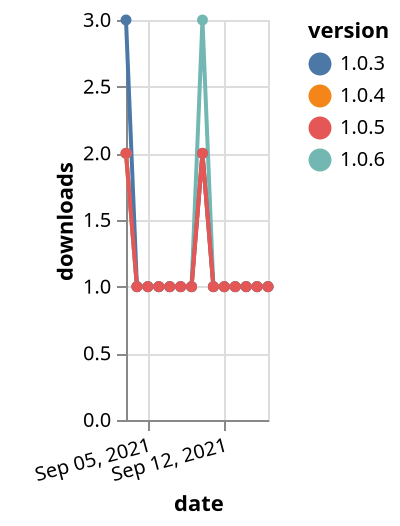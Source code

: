 {"$schema": "https://vega.github.io/schema/vega-lite/v5.json", "description": "A simple bar chart with embedded data.", "data": {"values": [{"date": "2021-09-03", "total": 117, "delta": 2, "version": "1.0.4"}, {"date": "2021-09-04", "total": 118, "delta": 1, "version": "1.0.4"}, {"date": "2021-09-05", "total": 119, "delta": 1, "version": "1.0.4"}, {"date": "2021-09-06", "total": 120, "delta": 1, "version": "1.0.4"}, {"date": "2021-09-07", "total": 121, "delta": 1, "version": "1.0.4"}, {"date": "2021-09-08", "total": 122, "delta": 1, "version": "1.0.4"}, {"date": "2021-09-09", "total": 123, "delta": 1, "version": "1.0.4"}, {"date": "2021-09-10", "total": 125, "delta": 2, "version": "1.0.4"}, {"date": "2021-09-11", "total": 126, "delta": 1, "version": "1.0.4"}, {"date": "2021-09-12", "total": 127, "delta": 1, "version": "1.0.4"}, {"date": "2021-09-13", "total": 128, "delta": 1, "version": "1.0.4"}, {"date": "2021-09-14", "total": 129, "delta": 1, "version": "1.0.4"}, {"date": "2021-09-15", "total": 130, "delta": 1, "version": "1.0.4"}, {"date": "2021-09-16", "total": 131, "delta": 1, "version": "1.0.4"}, {"date": "2021-09-03", "total": 27, "delta": 2, "version": "1.0.6"}, {"date": "2021-09-04", "total": 28, "delta": 1, "version": "1.0.6"}, {"date": "2021-09-05", "total": 29, "delta": 1, "version": "1.0.6"}, {"date": "2021-09-06", "total": 30, "delta": 1, "version": "1.0.6"}, {"date": "2021-09-07", "total": 31, "delta": 1, "version": "1.0.6"}, {"date": "2021-09-08", "total": 32, "delta": 1, "version": "1.0.6"}, {"date": "2021-09-09", "total": 33, "delta": 1, "version": "1.0.6"}, {"date": "2021-09-10", "total": 36, "delta": 3, "version": "1.0.6"}, {"date": "2021-09-11", "total": 37, "delta": 1, "version": "1.0.6"}, {"date": "2021-09-12", "total": 38, "delta": 1, "version": "1.0.6"}, {"date": "2021-09-13", "total": 39, "delta": 1, "version": "1.0.6"}, {"date": "2021-09-14", "total": 40, "delta": 1, "version": "1.0.6"}, {"date": "2021-09-15", "total": 41, "delta": 1, "version": "1.0.6"}, {"date": "2021-09-16", "total": 42, "delta": 1, "version": "1.0.6"}, {"date": "2021-09-03", "total": 116, "delta": 3, "version": "1.0.3"}, {"date": "2021-09-04", "total": 117, "delta": 1, "version": "1.0.3"}, {"date": "2021-09-05", "total": 118, "delta": 1, "version": "1.0.3"}, {"date": "2021-09-06", "total": 119, "delta": 1, "version": "1.0.3"}, {"date": "2021-09-07", "total": 120, "delta": 1, "version": "1.0.3"}, {"date": "2021-09-08", "total": 121, "delta": 1, "version": "1.0.3"}, {"date": "2021-09-09", "total": 122, "delta": 1, "version": "1.0.3"}, {"date": "2021-09-10", "total": 124, "delta": 2, "version": "1.0.3"}, {"date": "2021-09-11", "total": 125, "delta": 1, "version": "1.0.3"}, {"date": "2021-09-12", "total": 126, "delta": 1, "version": "1.0.3"}, {"date": "2021-09-13", "total": 127, "delta": 1, "version": "1.0.3"}, {"date": "2021-09-14", "total": 128, "delta": 1, "version": "1.0.3"}, {"date": "2021-09-15", "total": 129, "delta": 1, "version": "1.0.3"}, {"date": "2021-09-16", "total": 130, "delta": 1, "version": "1.0.3"}, {"date": "2021-09-03", "total": 62, "delta": 2, "version": "1.0.5"}, {"date": "2021-09-04", "total": 63, "delta": 1, "version": "1.0.5"}, {"date": "2021-09-05", "total": 64, "delta": 1, "version": "1.0.5"}, {"date": "2021-09-06", "total": 65, "delta": 1, "version": "1.0.5"}, {"date": "2021-09-07", "total": 66, "delta": 1, "version": "1.0.5"}, {"date": "2021-09-08", "total": 67, "delta": 1, "version": "1.0.5"}, {"date": "2021-09-09", "total": 68, "delta": 1, "version": "1.0.5"}, {"date": "2021-09-10", "total": 70, "delta": 2, "version": "1.0.5"}, {"date": "2021-09-11", "total": 71, "delta": 1, "version": "1.0.5"}, {"date": "2021-09-12", "total": 72, "delta": 1, "version": "1.0.5"}, {"date": "2021-09-13", "total": 73, "delta": 1, "version": "1.0.5"}, {"date": "2021-09-14", "total": 74, "delta": 1, "version": "1.0.5"}, {"date": "2021-09-15", "total": 75, "delta": 1, "version": "1.0.5"}, {"date": "2021-09-16", "total": 76, "delta": 1, "version": "1.0.5"}]}, "width": "container", "mark": {"type": "line", "point": {"filled": true}}, "encoding": {"x": {"field": "date", "type": "temporal", "timeUnit": "yearmonthdate", "title": "date", "axis": {"labelAngle": -15}}, "y": {"field": "delta", "type": "quantitative", "title": "downloads"}, "color": {"field": "version", "type": "nominal"}, "tooltip": {"field": "delta"}}}
